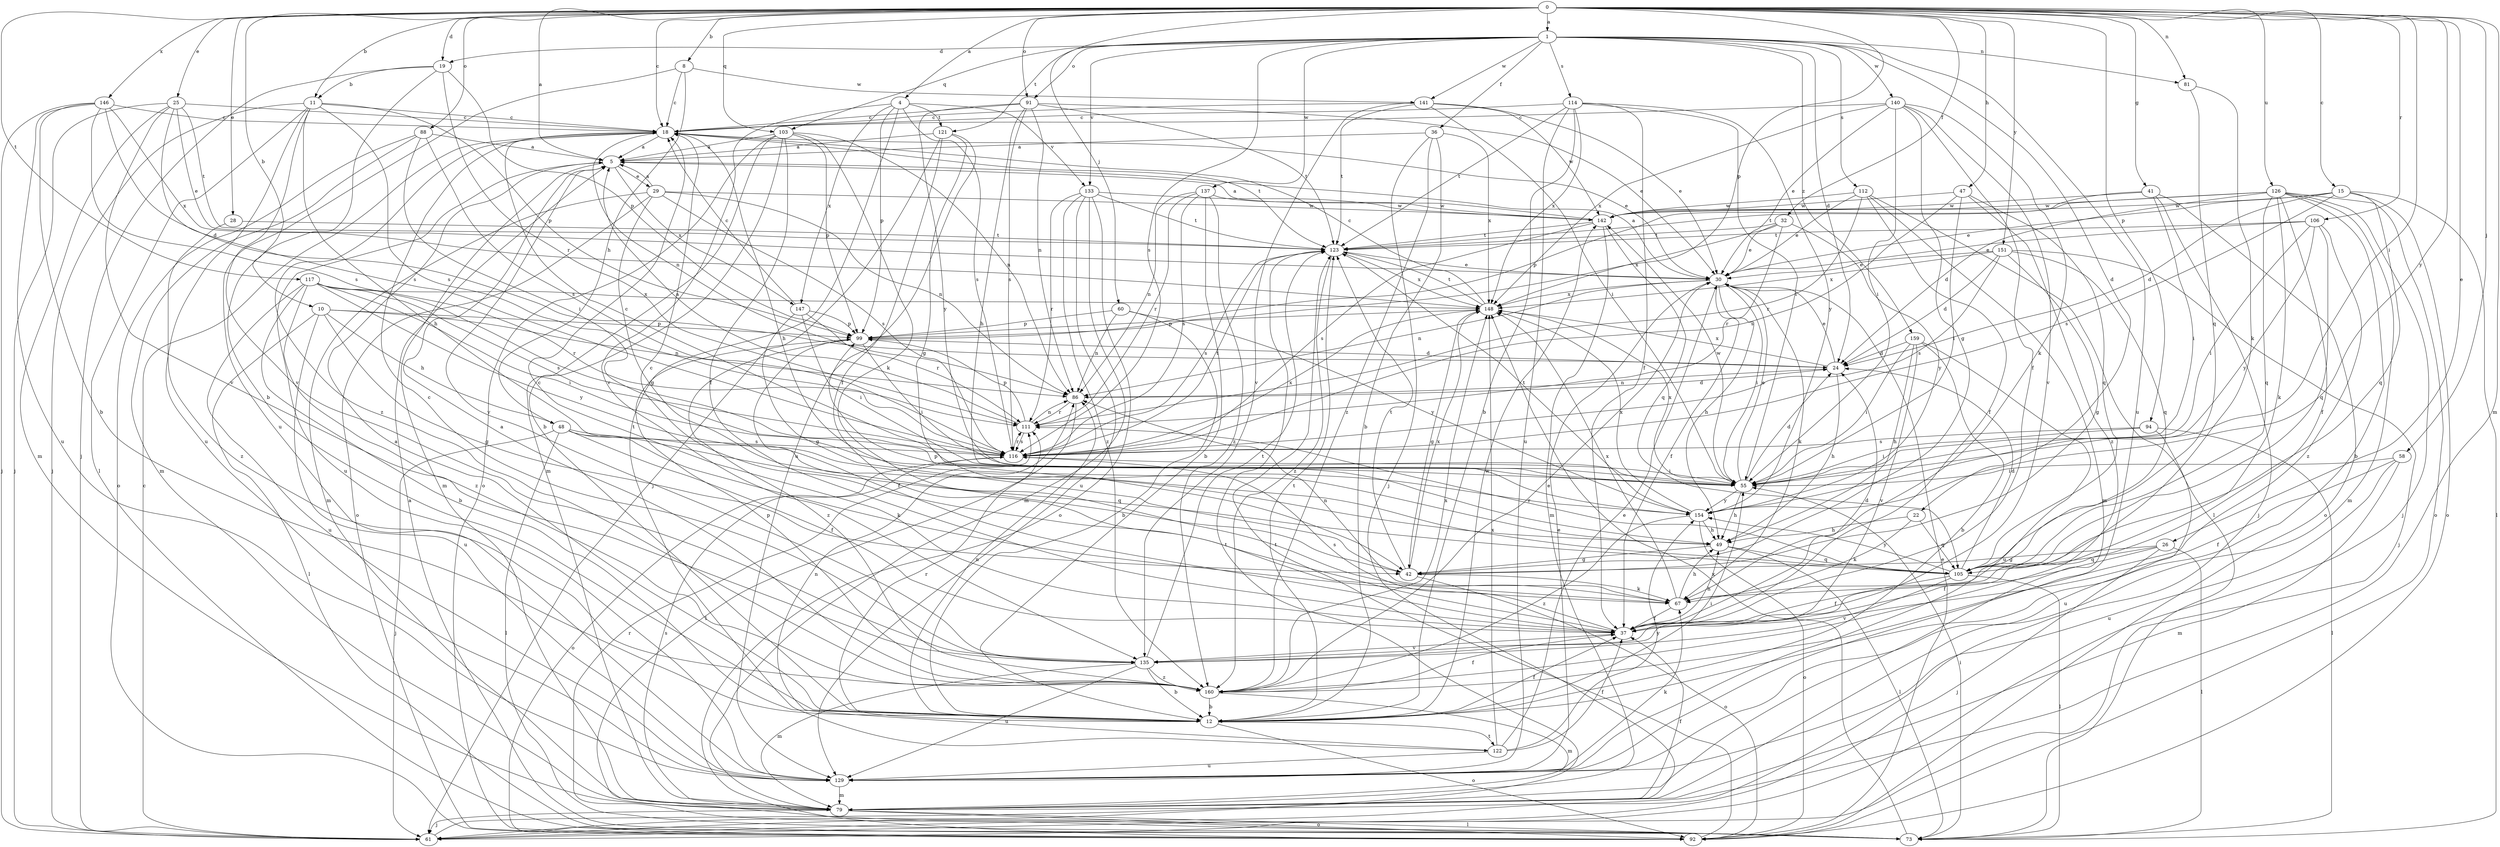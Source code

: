 strict digraph  {
0;
1;
4;
5;
8;
10;
11;
12;
15;
18;
19;
22;
24;
25;
26;
28;
29;
30;
32;
36;
37;
41;
42;
47;
48;
49;
55;
58;
60;
61;
67;
73;
79;
81;
86;
88;
91;
92;
94;
99;
103;
105;
106;
111;
112;
114;
116;
117;
121;
122;
123;
126;
129;
133;
135;
137;
140;
141;
142;
146;
147;
148;
151;
154;
159;
160;
0 -> 1  [label=a];
0 -> 4  [label=a];
0 -> 5  [label=a];
0 -> 8  [label=b];
0 -> 10  [label=b];
0 -> 11  [label=b];
0 -> 15  [label=c];
0 -> 18  [label=c];
0 -> 19  [label=d];
0 -> 25  [label=e];
0 -> 26  [label=e];
0 -> 28  [label=e];
0 -> 32  [label=f];
0 -> 41  [label=g];
0 -> 47  [label=h];
0 -> 55  [label=i];
0 -> 58  [label=j];
0 -> 60  [label=j];
0 -> 79  [label=m];
0 -> 81  [label=n];
0 -> 88  [label=o];
0 -> 91  [label=o];
0 -> 94  [label=p];
0 -> 99  [label=p];
0 -> 103  [label=q];
0 -> 106  [label=r];
0 -> 117  [label=t];
0 -> 126  [label=u];
0 -> 146  [label=x];
0 -> 151  [label=y];
0 -> 154  [label=y];
1 -> 19  [label=d];
1 -> 22  [label=d];
1 -> 24  [label=d];
1 -> 36  [label=f];
1 -> 81  [label=n];
1 -> 91  [label=o];
1 -> 103  [label=q];
1 -> 112  [label=s];
1 -> 114  [label=s];
1 -> 116  [label=s];
1 -> 121  [label=t];
1 -> 129  [label=u];
1 -> 133  [label=v];
1 -> 137  [label=w];
1 -> 140  [label=w];
1 -> 141  [label=w];
1 -> 159  [label=z];
4 -> 99  [label=p];
4 -> 116  [label=s];
4 -> 121  [label=t];
4 -> 122  [label=t];
4 -> 133  [label=v];
4 -> 135  [label=v];
4 -> 147  [label=x];
5 -> 29  [label=e];
5 -> 79  [label=m];
5 -> 129  [label=u];
5 -> 135  [label=v];
5 -> 147  [label=x];
8 -> 18  [label=c];
8 -> 48  [label=h];
8 -> 129  [label=u];
8 -> 141  [label=w];
10 -> 42  [label=g];
10 -> 48  [label=h];
10 -> 73  [label=l];
10 -> 86  [label=n];
10 -> 99  [label=p];
10 -> 129  [label=u];
11 -> 18  [label=c];
11 -> 49  [label=h];
11 -> 61  [label=j];
11 -> 73  [label=l];
11 -> 99  [label=p];
11 -> 116  [label=s];
11 -> 129  [label=u];
11 -> 135  [label=v];
12 -> 5  [label=a];
12 -> 37  [label=f];
12 -> 55  [label=i];
12 -> 86  [label=n];
12 -> 92  [label=o];
12 -> 111  [label=r];
12 -> 122  [label=t];
12 -> 123  [label=t];
12 -> 142  [label=w];
15 -> 24  [label=d];
15 -> 30  [label=e];
15 -> 73  [label=l];
15 -> 92  [label=o];
15 -> 105  [label=q];
15 -> 116  [label=s];
15 -> 142  [label=w];
18 -> 5  [label=a];
18 -> 30  [label=e];
18 -> 49  [label=h];
18 -> 86  [label=n];
18 -> 123  [label=t];
18 -> 160  [label=z];
19 -> 11  [label=b];
19 -> 12  [label=b];
19 -> 61  [label=j];
19 -> 99  [label=p];
19 -> 111  [label=r];
22 -> 49  [label=h];
22 -> 67  [label=k];
22 -> 105  [label=q];
24 -> 30  [label=e];
24 -> 49  [label=h];
24 -> 86  [label=n];
24 -> 148  [label=x];
25 -> 18  [label=c];
25 -> 30  [label=e];
25 -> 61  [label=j];
25 -> 79  [label=m];
25 -> 116  [label=s];
25 -> 123  [label=t];
25 -> 135  [label=v];
26 -> 37  [label=f];
26 -> 42  [label=g];
26 -> 61  [label=j];
26 -> 73  [label=l];
26 -> 105  [label=q];
28 -> 123  [label=t];
28 -> 160  [label=z];
29 -> 5  [label=a];
29 -> 42  [label=g];
29 -> 79  [label=m];
29 -> 86  [label=n];
29 -> 92  [label=o];
29 -> 116  [label=s];
29 -> 142  [label=w];
30 -> 5  [label=a];
30 -> 37  [label=f];
30 -> 49  [label=h];
30 -> 55  [label=i];
30 -> 67  [label=k];
30 -> 86  [label=n];
30 -> 148  [label=x];
32 -> 30  [label=e];
32 -> 111  [label=r];
32 -> 123  [label=t];
32 -> 148  [label=x];
32 -> 154  [label=y];
36 -> 5  [label=a];
36 -> 12  [label=b];
36 -> 61  [label=j];
36 -> 148  [label=x];
36 -> 160  [label=z];
37 -> 18  [label=c];
37 -> 24  [label=d];
37 -> 49  [label=h];
37 -> 116  [label=s];
37 -> 135  [label=v];
41 -> 55  [label=i];
41 -> 61  [label=j];
41 -> 92  [label=o];
41 -> 99  [label=p];
41 -> 142  [label=w];
42 -> 67  [label=k];
42 -> 92  [label=o];
42 -> 123  [label=t];
42 -> 148  [label=x];
47 -> 55  [label=i];
47 -> 105  [label=q];
47 -> 116  [label=s];
47 -> 142  [label=w];
47 -> 160  [label=z];
48 -> 37  [label=f];
48 -> 61  [label=j];
48 -> 67  [label=k];
48 -> 73  [label=l];
48 -> 105  [label=q];
48 -> 116  [label=s];
49 -> 42  [label=g];
49 -> 73  [label=l];
49 -> 105  [label=q];
55 -> 18  [label=c];
55 -> 24  [label=d];
55 -> 30  [label=e];
55 -> 49  [label=h];
55 -> 142  [label=w];
55 -> 148  [label=x];
55 -> 154  [label=y];
58 -> 37  [label=f];
58 -> 55  [label=i];
58 -> 79  [label=m];
58 -> 129  [label=u];
60 -> 12  [label=b];
60 -> 86  [label=n];
60 -> 99  [label=p];
60 -> 154  [label=y];
61 -> 18  [label=c];
61 -> 123  [label=t];
67 -> 18  [label=c];
67 -> 37  [label=f];
67 -> 49  [label=h];
67 -> 86  [label=n];
67 -> 148  [label=x];
73 -> 5  [label=a];
73 -> 55  [label=i];
73 -> 111  [label=r];
73 -> 148  [label=x];
79 -> 37  [label=f];
79 -> 61  [label=j];
79 -> 73  [label=l];
79 -> 92  [label=o];
79 -> 116  [label=s];
81 -> 67  [label=k];
81 -> 105  [label=q];
86 -> 24  [label=d];
86 -> 73  [label=l];
86 -> 111  [label=r];
88 -> 5  [label=a];
88 -> 55  [label=i];
88 -> 79  [label=m];
88 -> 92  [label=o];
88 -> 116  [label=s];
91 -> 18  [label=c];
91 -> 30  [label=e];
91 -> 49  [label=h];
91 -> 86  [label=n];
91 -> 116  [label=s];
91 -> 123  [label=t];
91 -> 154  [label=y];
92 -> 30  [label=e];
92 -> 123  [label=t];
94 -> 55  [label=i];
94 -> 73  [label=l];
94 -> 116  [label=s];
94 -> 129  [label=u];
99 -> 24  [label=d];
99 -> 37  [label=f];
99 -> 55  [label=i];
99 -> 160  [label=z];
103 -> 5  [label=a];
103 -> 12  [label=b];
103 -> 37  [label=f];
103 -> 67  [label=k];
103 -> 79  [label=m];
103 -> 86  [label=n];
103 -> 92  [label=o];
103 -> 99  [label=p];
105 -> 24  [label=d];
105 -> 37  [label=f];
105 -> 73  [label=l];
105 -> 99  [label=p];
105 -> 111  [label=r];
105 -> 135  [label=v];
105 -> 154  [label=y];
106 -> 30  [label=e];
106 -> 55  [label=i];
106 -> 105  [label=q];
106 -> 123  [label=t];
106 -> 154  [label=y];
106 -> 160  [label=z];
111 -> 5  [label=a];
111 -> 86  [label=n];
111 -> 99  [label=p];
111 -> 116  [label=s];
112 -> 30  [label=e];
112 -> 37  [label=f];
112 -> 73  [label=l];
112 -> 79  [label=m];
112 -> 111  [label=r];
112 -> 142  [label=w];
114 -> 12  [label=b];
114 -> 18  [label=c];
114 -> 37  [label=f];
114 -> 55  [label=i];
114 -> 123  [label=t];
114 -> 129  [label=u];
114 -> 148  [label=x];
114 -> 154  [label=y];
116 -> 55  [label=i];
116 -> 92  [label=o];
116 -> 111  [label=r];
116 -> 123  [label=t];
116 -> 148  [label=x];
117 -> 12  [label=b];
117 -> 55  [label=i];
117 -> 111  [label=r];
117 -> 116  [label=s];
117 -> 129  [label=u];
117 -> 148  [label=x];
117 -> 154  [label=y];
117 -> 160  [label=z];
121 -> 5  [label=a];
121 -> 37  [label=f];
121 -> 42  [label=g];
121 -> 61  [label=j];
121 -> 129  [label=u];
122 -> 30  [label=e];
122 -> 37  [label=f];
122 -> 86  [label=n];
122 -> 129  [label=u];
122 -> 148  [label=x];
122 -> 154  [label=y];
123 -> 30  [label=e];
123 -> 116  [label=s];
123 -> 148  [label=x];
123 -> 160  [label=z];
126 -> 12  [label=b];
126 -> 24  [label=d];
126 -> 37  [label=f];
126 -> 61  [label=j];
126 -> 67  [label=k];
126 -> 79  [label=m];
126 -> 92  [label=o];
126 -> 105  [label=q];
126 -> 123  [label=t];
126 -> 142  [label=w];
129 -> 30  [label=e];
129 -> 67  [label=k];
129 -> 79  [label=m];
133 -> 79  [label=m];
133 -> 92  [label=o];
133 -> 111  [label=r];
133 -> 123  [label=t];
133 -> 129  [label=u];
133 -> 142  [label=w];
133 -> 160  [label=z];
135 -> 12  [label=b];
135 -> 18  [label=c];
135 -> 79  [label=m];
135 -> 123  [label=t];
135 -> 129  [label=u];
135 -> 160  [label=z];
137 -> 12  [label=b];
137 -> 86  [label=n];
137 -> 111  [label=r];
137 -> 116  [label=s];
137 -> 142  [label=w];
137 -> 160  [label=z];
140 -> 18  [label=c];
140 -> 30  [label=e];
140 -> 37  [label=f];
140 -> 42  [label=g];
140 -> 55  [label=i];
140 -> 67  [label=k];
140 -> 135  [label=v];
140 -> 148  [label=x];
141 -> 18  [label=c];
141 -> 30  [label=e];
141 -> 55  [label=i];
141 -> 123  [label=t];
141 -> 135  [label=v];
141 -> 142  [label=w];
142 -> 5  [label=a];
142 -> 79  [label=m];
142 -> 105  [label=q];
142 -> 116  [label=s];
142 -> 123  [label=t];
146 -> 12  [label=b];
146 -> 18  [label=c];
146 -> 24  [label=d];
146 -> 61  [label=j];
146 -> 116  [label=s];
146 -> 129  [label=u];
146 -> 148  [label=x];
147 -> 18  [label=c];
147 -> 42  [label=g];
147 -> 55  [label=i];
147 -> 99  [label=p];
147 -> 111  [label=r];
148 -> 18  [label=c];
148 -> 42  [label=g];
148 -> 99  [label=p];
148 -> 123  [label=t];
151 -> 24  [label=d];
151 -> 30  [label=e];
151 -> 42  [label=g];
151 -> 61  [label=j];
151 -> 105  [label=q];
151 -> 116  [label=s];
151 -> 148  [label=x];
154 -> 49  [label=h];
154 -> 92  [label=o];
154 -> 123  [label=t];
154 -> 148  [label=x];
154 -> 160  [label=z];
159 -> 12  [label=b];
159 -> 24  [label=d];
159 -> 49  [label=h];
159 -> 55  [label=i];
159 -> 129  [label=u];
159 -> 135  [label=v];
160 -> 5  [label=a];
160 -> 12  [label=b];
160 -> 30  [label=e];
160 -> 37  [label=f];
160 -> 79  [label=m];
160 -> 99  [label=p];
160 -> 148  [label=x];
}
